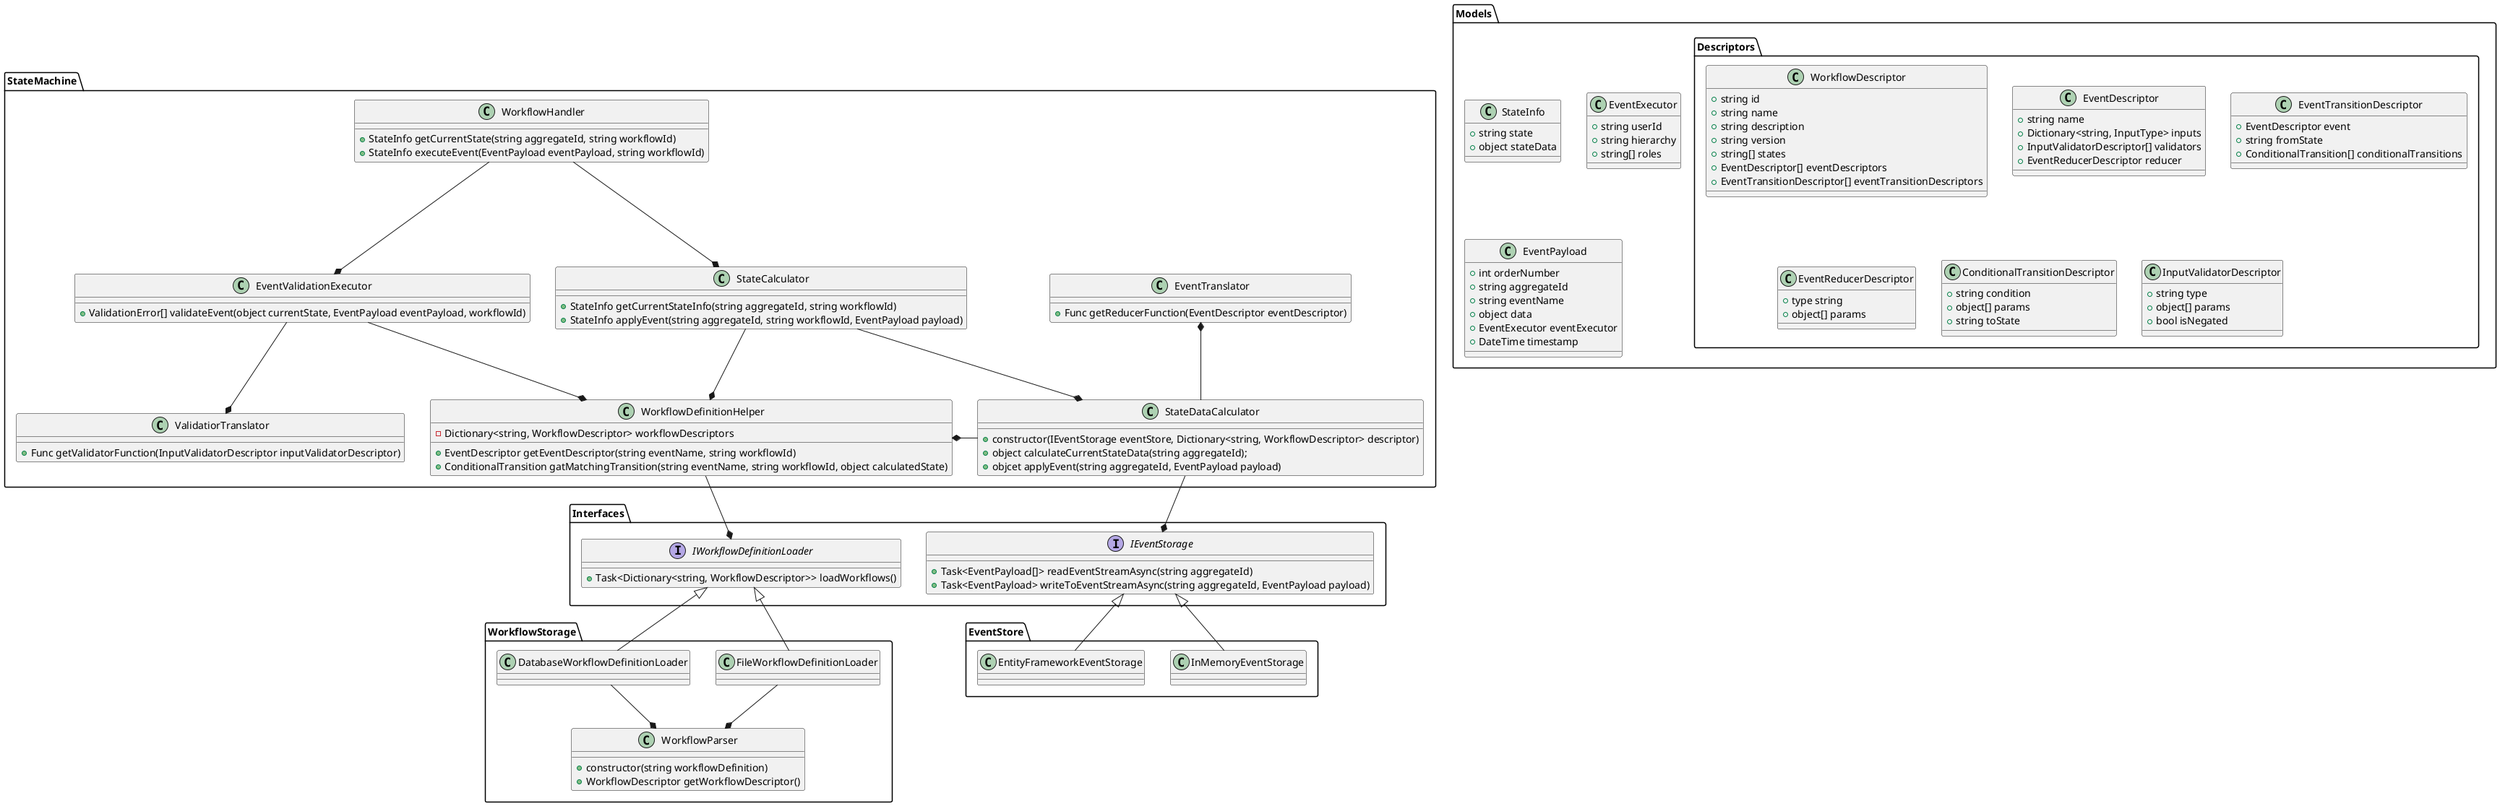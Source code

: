 @startuml

package Models {
	package Descriptors {
		class WorkflowDescriptor {
			+string id
			+string name
			+string description
			+string version
			+string[] states 
			+EventDescriptor[] eventDescriptors 
			+EventTransitionDescriptor[] eventTransitionDescriptors
		}

		class EventDescriptor {
			+string name
			+Dictionary<string, InputType> inputs
			+InputValidatorDescriptor[] validators
			+EventReducerDescriptor reducer
		}

		class EventTransitionDescriptor {
			+EventDescriptor event
			+string fromState
			+ConditionalTransition[] conditionalTransitions
		}

		class EventReducerDescriptor {
			+type string
			+object[] params
		}

		class ConditionalTransitionDescriptor {
			+string condition
			+object[] params
			+string toState
		}

		class InputValidatorDescriptor {
			+string type 
			+object[] params
			+bool isNegated
		}
	}

	class StateInfo {
		+string state
		+object stateData
	}

	class EventExecutor {
		+string userId
		+string hierarchy
		+string[] roles
	}

	class EventPayload {
		+int orderNumber
		+string aggregateId
		+string eventName
		+object data
		+EventExecutor eventExecutor
		+DateTime timestamp
	}
}

package Interfaces {
	interface IEventStorage {
		+Task<EventPayload[]> readEventStreamAsync(string aggregateId)
		+Task<EventPayload> writeToEventStreamAsync(string aggregateId, EventPayload payload)
	}

	interface IWorkflowDefinitionLoader {
		+Task<Dictionary<string, WorkflowDescriptor>> loadWorkflows()
	}
}

package StateMachine {
	class EventTranslator {
		+Func getReducerFunction(EventDescriptor eventDescriptor)
	}

	class ValidatiorTranslator {
		+Func getValidatorFunction(InputValidatorDescriptor inputValidatorDescriptor)
	}

	class WorkflowHandler {
		+StateInfo getCurrentState(string aggregateId, string workflowId)
		+StateInfo executeEvent(EventPayload eventPayload, string workflowId)
	}

	WorkflowHandler --* StateCalculator
	WorkflowHandler --* EventValidationExecutor

	class StateDataCalculator {
		+constructor(IEventStorage eventStore, Dictionary<string, WorkflowDescriptor> descriptor)
		+object calculateCurrentStateData(string aggregateId);
		+objcet applyEvent(string aggregateId, EventPayload payload)
	}

	StateDataCalculator --* IEventStorage
	StateDataCalculator -up-* EventTranslator
	StateDataCalculator -right-* WorkflowDefinitionHelper

	class WorkflowDefinitionHelper {
		-Dictionary<string, WorkflowDescriptor> workflowDescriptors

		+EventDescriptor getEventDescriptor(string eventName, string workflowId)
		+ConditionalTransition gatMatchingTransition(string eventName, string workflowId, object calculatedState)
	}

	WorkflowDefinitionHelper -up-* IWorkflowDefinitionLoader

	class StateCalculator {
		+StateInfo getCurrentStateInfo(string aggregateId, string workflowId)
		+StateInfo applyEvent(string aggregateId, string workflowId, EventPayload payload)
	}

	class EventValidationExecutor {
		+ValidationError[] validateEvent(object currentState, EventPayload eventPayload, workflowId)
	}

	EventValidationExecutor --* WorkflowDefinitionHelper
	EventValidationExecutor --* ValidatiorTranslator

	StateCalculator --* WorkflowDefinitionHelper
	StateCalculator --* StateDataCalculator
}

package EventStore {
	class InMemoryEventStorage {

	}

	class EntityFrameworkEventStorage {

	}

	InMemoryEventStorage -up-|> IEventStorage
	EntityFrameworkEventStorage -up-|> IEventStorage
}

package WorkflowStorage {
	class FileWorkflowDefinitionLoader {

	}

	class DatabaseWorkflowDefinitionLoader {

	}

	class WorkflowParser {
		+constructor(string workflowDefinition)
		+WorkflowDescriptor getWorkflowDescriptor()
	}

	FileWorkflowDefinitionLoader -up-|> IWorkflowDefinitionLoader
	DatabaseWorkflowDefinitionLoader -up-|> IWorkflowDefinitionLoader

	FileWorkflowDefinitionLoader -down-* WorkflowParser
	DatabaseWorkflowDefinitionLoader -down-* WorkflowParser
}


@enduml
